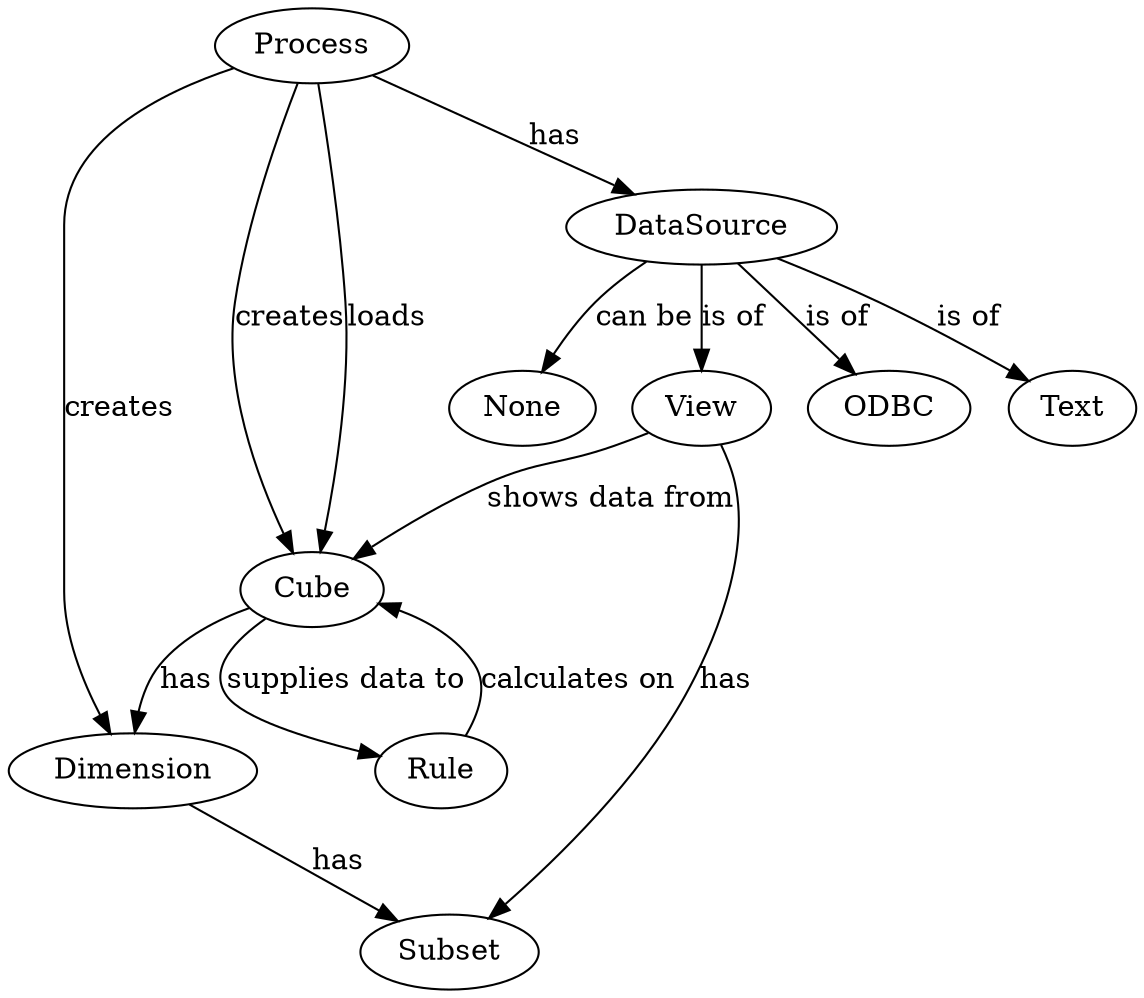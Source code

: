digraph "TM1 Server" {
Process -> Cube  [ label="creates" ]
Process -> Cube  [ label="loads" ]
Process -> Dimension [ label="creates" ]
Process -> DataSource [ label="has" ]
DataSource -> ODBC  [ label="is of" ]
DataSource -> Text  [ label="is of" ]
DataSource -> None  [ label="can be" ]
Cube -> Dimension  [ label="has" ]
Dimension -> Subset  [ label="has" ]
Rule -> Cube  [ label="calculates on" ]
Cube -> Rule  [ label="supplies data to" ]
View -> Cube  [ label="shows data from" ]
View -> Subset   [ label="has" ]
DataSource -> View  [ label="is of" ]
}
